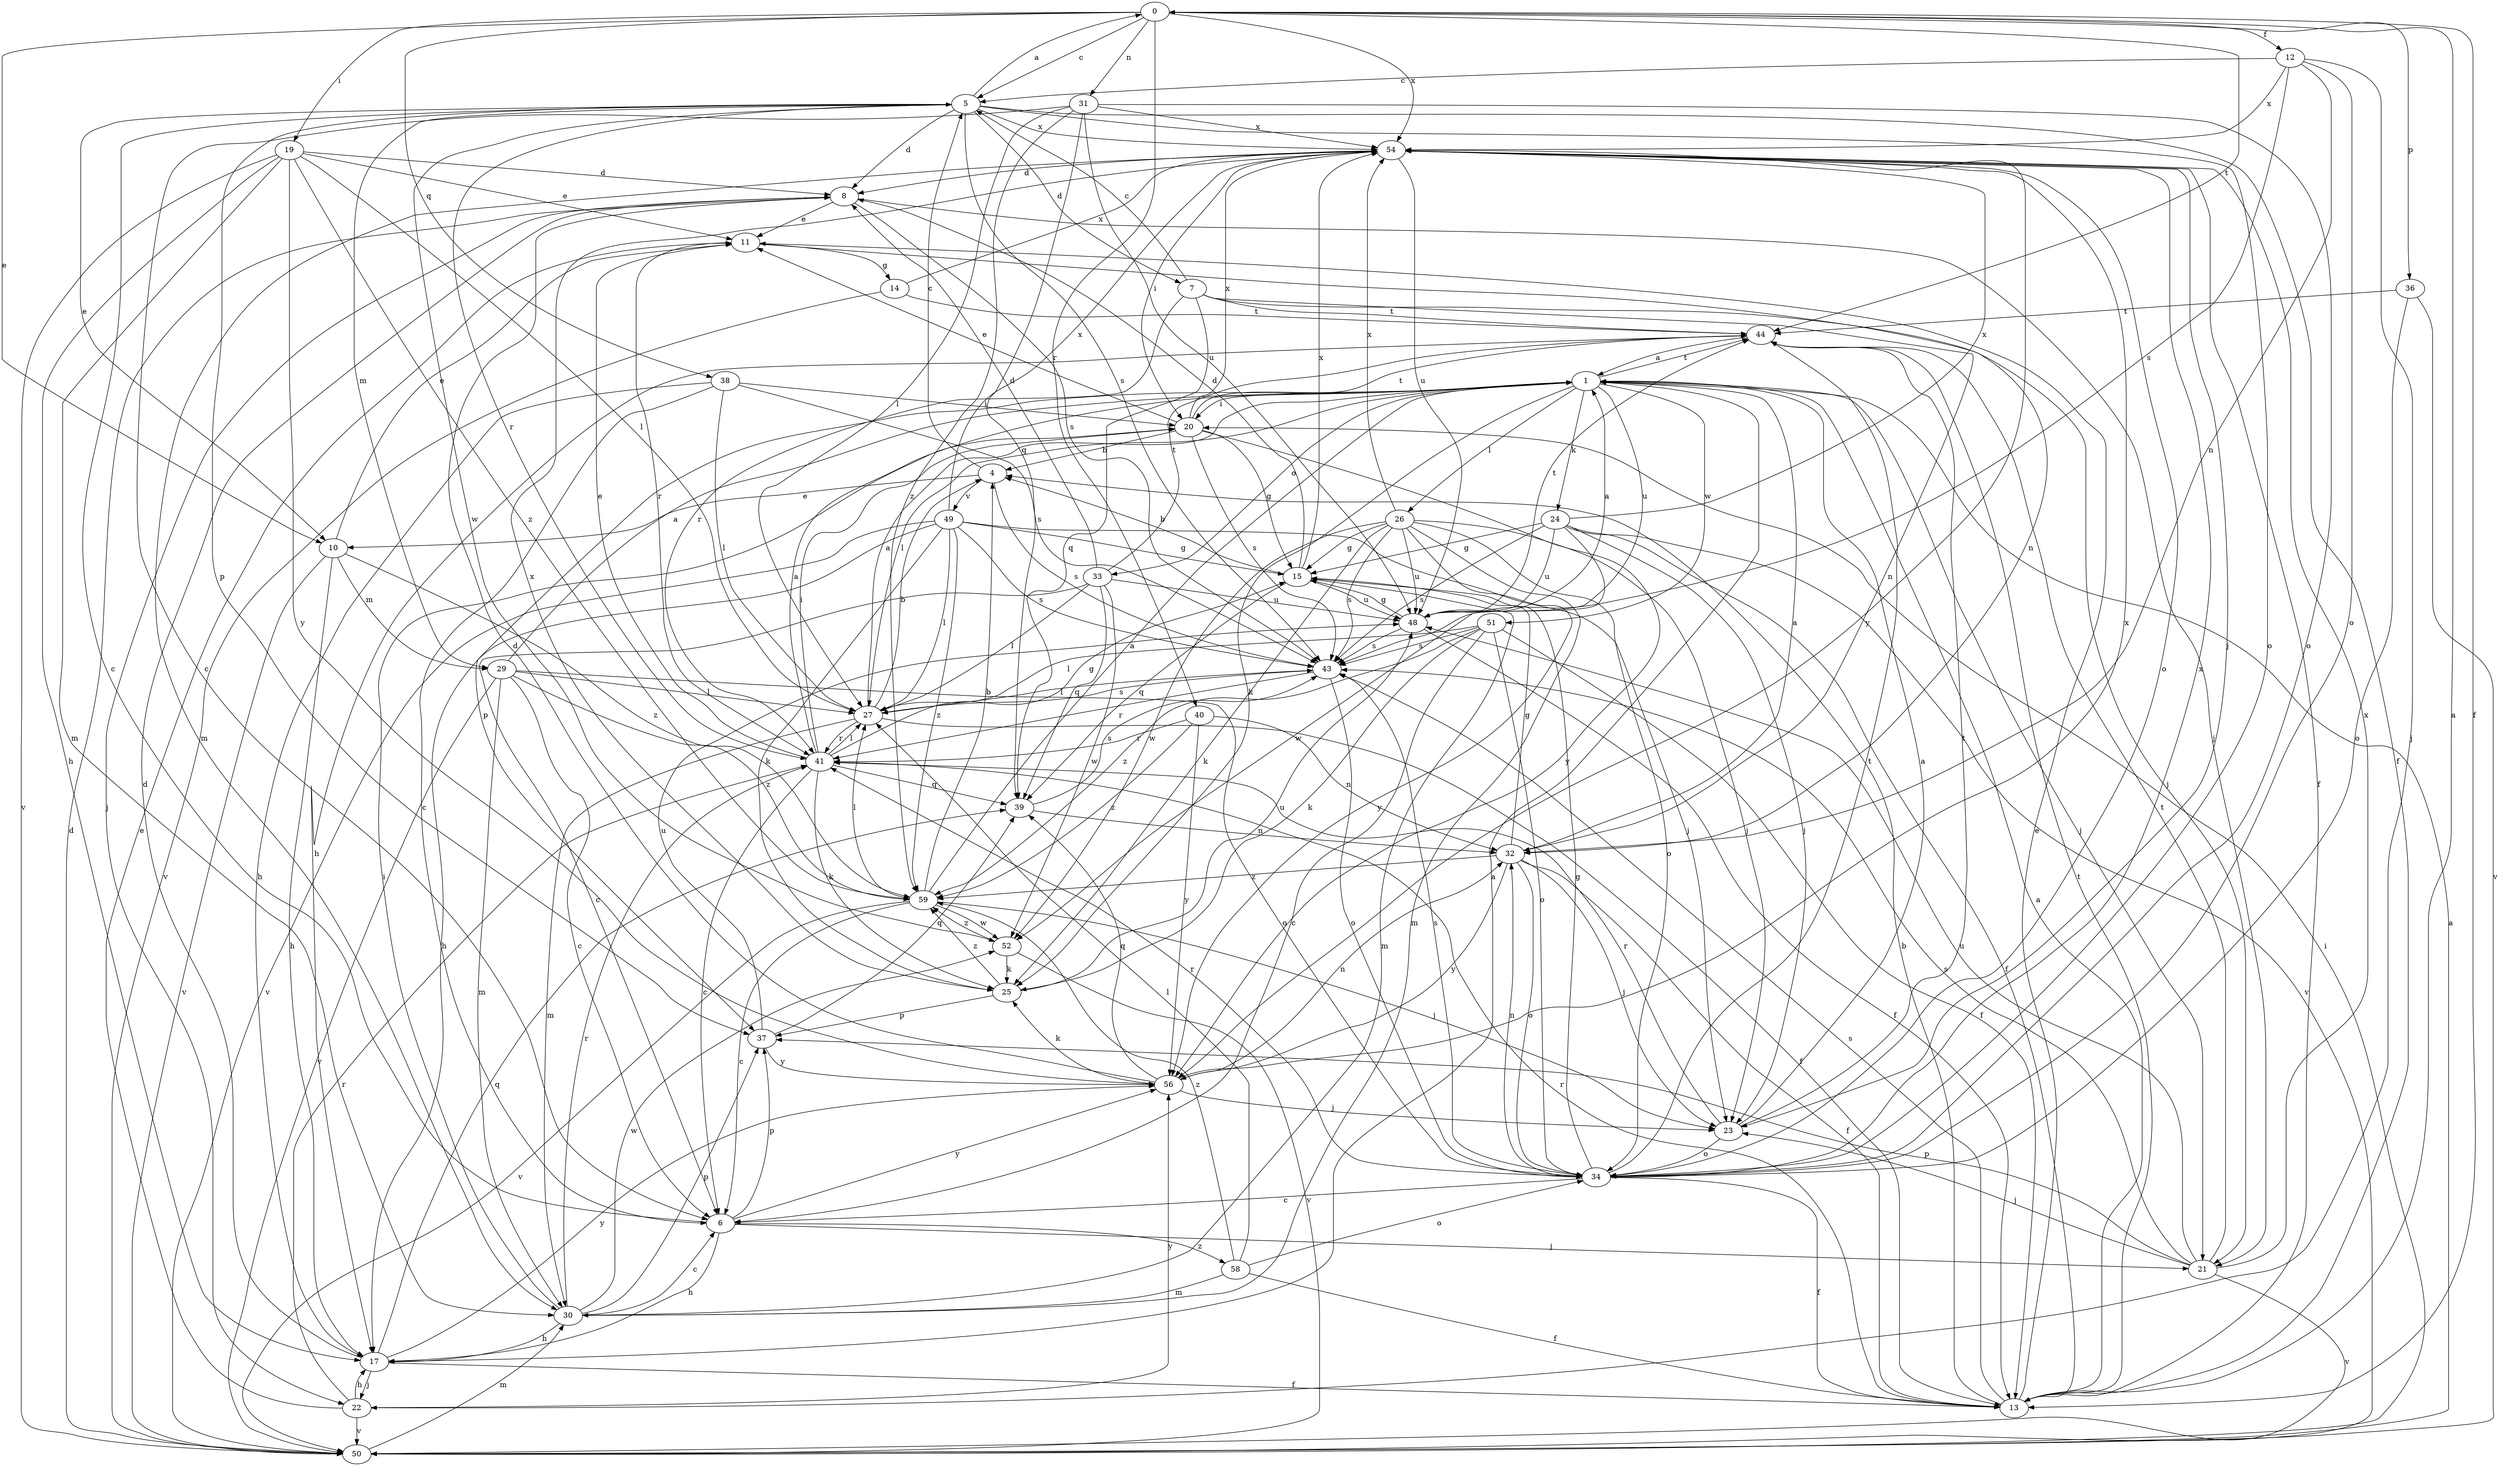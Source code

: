 strict digraph  {
0;
1;
4;
5;
6;
7;
8;
10;
11;
12;
13;
14;
15;
17;
19;
20;
21;
22;
23;
24;
25;
26;
27;
29;
30;
31;
32;
33;
34;
36;
37;
38;
39;
40;
41;
43;
44;
48;
49;
50;
51;
52;
54;
56;
58;
59;
0 -> 5  [label=c];
0 -> 10  [label=e];
0 -> 12  [label=f];
0 -> 13  [label=f];
0 -> 19  [label=i];
0 -> 31  [label=n];
0 -> 36  [label=p];
0 -> 38  [label=q];
0 -> 40  [label=r];
0 -> 44  [label=t];
0 -> 54  [label=x];
1 -> 20  [label=i];
1 -> 21  [label=j];
1 -> 24  [label=k];
1 -> 25  [label=k];
1 -> 26  [label=l];
1 -> 27  [label=l];
1 -> 33  [label=o];
1 -> 37  [label=p];
1 -> 44  [label=t];
1 -> 48  [label=u];
1 -> 51  [label=w];
4 -> 5  [label=c];
4 -> 10  [label=e];
4 -> 43  [label=s];
4 -> 49  [label=v];
5 -> 0  [label=a];
5 -> 7  [label=d];
5 -> 8  [label=d];
5 -> 10  [label=e];
5 -> 13  [label=f];
5 -> 29  [label=m];
5 -> 34  [label=o];
5 -> 37  [label=p];
5 -> 41  [label=r];
5 -> 43  [label=s];
5 -> 52  [label=w];
5 -> 54  [label=x];
6 -> 5  [label=c];
6 -> 17  [label=h];
6 -> 21  [label=j];
6 -> 37  [label=p];
6 -> 56  [label=y];
6 -> 58  [label=z];
7 -> 5  [label=c];
7 -> 21  [label=j];
7 -> 32  [label=n];
7 -> 39  [label=q];
7 -> 41  [label=r];
7 -> 44  [label=t];
8 -> 11  [label=e];
8 -> 21  [label=j];
8 -> 22  [label=j];
8 -> 43  [label=s];
10 -> 11  [label=e];
10 -> 17  [label=h];
10 -> 29  [label=m];
10 -> 50  [label=v];
10 -> 59  [label=z];
11 -> 14  [label=g];
11 -> 32  [label=n];
11 -> 41  [label=r];
12 -> 5  [label=c];
12 -> 22  [label=j];
12 -> 32  [label=n];
12 -> 34  [label=o];
12 -> 43  [label=s];
12 -> 54  [label=x];
13 -> 0  [label=a];
13 -> 1  [label=a];
13 -> 4  [label=b];
13 -> 11  [label=e];
13 -> 41  [label=r];
13 -> 43  [label=s];
13 -> 44  [label=t];
14 -> 44  [label=t];
14 -> 50  [label=v];
14 -> 54  [label=x];
15 -> 4  [label=b];
15 -> 8  [label=d];
15 -> 30  [label=m];
15 -> 39  [label=q];
15 -> 48  [label=u];
15 -> 54  [label=x];
17 -> 1  [label=a];
17 -> 8  [label=d];
17 -> 13  [label=f];
17 -> 22  [label=j];
17 -> 39  [label=q];
17 -> 56  [label=y];
19 -> 8  [label=d];
19 -> 11  [label=e];
19 -> 17  [label=h];
19 -> 27  [label=l];
19 -> 30  [label=m];
19 -> 50  [label=v];
19 -> 56  [label=y];
19 -> 59  [label=z];
20 -> 4  [label=b];
20 -> 11  [label=e];
20 -> 15  [label=g];
20 -> 43  [label=s];
20 -> 44  [label=t];
20 -> 54  [label=x];
20 -> 56  [label=y];
21 -> 23  [label=j];
21 -> 37  [label=p];
21 -> 43  [label=s];
21 -> 44  [label=t];
21 -> 48  [label=u];
21 -> 50  [label=v];
21 -> 54  [label=x];
22 -> 11  [label=e];
22 -> 17  [label=h];
22 -> 41  [label=r];
22 -> 50  [label=v];
22 -> 56  [label=y];
23 -> 1  [label=a];
23 -> 34  [label=o];
23 -> 41  [label=r];
23 -> 44  [label=t];
24 -> 13  [label=f];
24 -> 15  [label=g];
24 -> 23  [label=j];
24 -> 43  [label=s];
24 -> 48  [label=u];
24 -> 50  [label=v];
24 -> 52  [label=w];
24 -> 54  [label=x];
25 -> 37  [label=p];
25 -> 48  [label=u];
25 -> 54  [label=x];
25 -> 59  [label=z];
26 -> 15  [label=g];
26 -> 23  [label=j];
26 -> 25  [label=k];
26 -> 30  [label=m];
26 -> 34  [label=o];
26 -> 43  [label=s];
26 -> 48  [label=u];
26 -> 52  [label=w];
26 -> 54  [label=x];
26 -> 56  [label=y];
27 -> 1  [label=a];
27 -> 4  [label=b];
27 -> 13  [label=f];
27 -> 30  [label=m];
27 -> 41  [label=r];
27 -> 43  [label=s];
29 -> 1  [label=a];
29 -> 6  [label=c];
29 -> 27  [label=l];
29 -> 30  [label=m];
29 -> 34  [label=o];
29 -> 50  [label=v];
29 -> 59  [label=z];
30 -> 6  [label=c];
30 -> 17  [label=h];
30 -> 20  [label=i];
30 -> 37  [label=p];
30 -> 41  [label=r];
30 -> 52  [label=w];
31 -> 6  [label=c];
31 -> 27  [label=l];
31 -> 34  [label=o];
31 -> 39  [label=q];
31 -> 48  [label=u];
31 -> 54  [label=x];
31 -> 59  [label=z];
32 -> 1  [label=a];
32 -> 13  [label=f];
32 -> 15  [label=g];
32 -> 23  [label=j];
32 -> 34  [label=o];
32 -> 56  [label=y];
32 -> 59  [label=z];
33 -> 6  [label=c];
33 -> 8  [label=d];
33 -> 27  [label=l];
33 -> 39  [label=q];
33 -> 44  [label=t];
33 -> 48  [label=u];
33 -> 52  [label=w];
34 -> 6  [label=c];
34 -> 13  [label=f];
34 -> 15  [label=g];
34 -> 32  [label=n];
34 -> 41  [label=r];
34 -> 43  [label=s];
34 -> 44  [label=t];
34 -> 54  [label=x];
36 -> 34  [label=o];
36 -> 44  [label=t];
36 -> 50  [label=v];
37 -> 39  [label=q];
37 -> 48  [label=u];
37 -> 56  [label=y];
38 -> 6  [label=c];
38 -> 17  [label=h];
38 -> 20  [label=i];
38 -> 27  [label=l];
38 -> 43  [label=s];
39 -> 32  [label=n];
39 -> 43  [label=s];
40 -> 32  [label=n];
40 -> 41  [label=r];
40 -> 56  [label=y];
40 -> 59  [label=z];
41 -> 1  [label=a];
41 -> 6  [label=c];
41 -> 11  [label=e];
41 -> 15  [label=g];
41 -> 20  [label=i];
41 -> 25  [label=k];
41 -> 27  [label=l];
41 -> 39  [label=q];
43 -> 27  [label=l];
43 -> 34  [label=o];
43 -> 41  [label=r];
44 -> 1  [label=a];
44 -> 17  [label=h];
48 -> 1  [label=a];
48 -> 13  [label=f];
48 -> 15  [label=g];
48 -> 43  [label=s];
48 -> 44  [label=t];
49 -> 15  [label=g];
49 -> 17  [label=h];
49 -> 23  [label=j];
49 -> 25  [label=k];
49 -> 27  [label=l];
49 -> 43  [label=s];
49 -> 50  [label=v];
49 -> 54  [label=x];
49 -> 59  [label=z];
50 -> 1  [label=a];
50 -> 8  [label=d];
50 -> 20  [label=i];
50 -> 30  [label=m];
51 -> 6  [label=c];
51 -> 13  [label=f];
51 -> 25  [label=k];
51 -> 27  [label=l];
51 -> 34  [label=o];
51 -> 43  [label=s];
51 -> 59  [label=z];
52 -> 25  [label=k];
52 -> 50  [label=v];
52 -> 59  [label=z];
54 -> 8  [label=d];
54 -> 13  [label=f];
54 -> 20  [label=i];
54 -> 23  [label=j];
54 -> 30  [label=m];
54 -> 34  [label=o];
54 -> 48  [label=u];
54 -> 56  [label=y];
56 -> 8  [label=d];
56 -> 23  [label=j];
56 -> 25  [label=k];
56 -> 32  [label=n];
56 -> 39  [label=q];
56 -> 54  [label=x];
58 -> 13  [label=f];
58 -> 27  [label=l];
58 -> 30  [label=m];
58 -> 34  [label=o];
58 -> 59  [label=z];
59 -> 1  [label=a];
59 -> 4  [label=b];
59 -> 6  [label=c];
59 -> 23  [label=j];
59 -> 27  [label=l];
59 -> 50  [label=v];
59 -> 52  [label=w];
}
